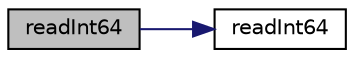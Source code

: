 digraph "readInt64"
{
 // LATEX_PDF_SIZE
  edge [fontname="Helvetica",fontsize="10",labelfontname="Helvetica",labelfontsize="10"];
  node [fontname="Helvetica",fontsize="10",shape=record];
  rankdir="LR";
  Node1 [label="readInt64",height=0.2,width=0.4,color="black", fillcolor="grey75", style="filled", fontcolor="black",tooltip="Convert char string to int64."];
  Node1 -> Node2 [color="midnightblue",fontsize="10",style="solid",fontname="Helvetica"];
  Node2 [label="readInt64",height=0.2,width=0.4,color="black", fillcolor="white", style="filled",URL="$namespacepFlow.html#ac9acdc80931dc1f33a613fc4bb301cc7",tooltip="Convert word to int64."];
}
